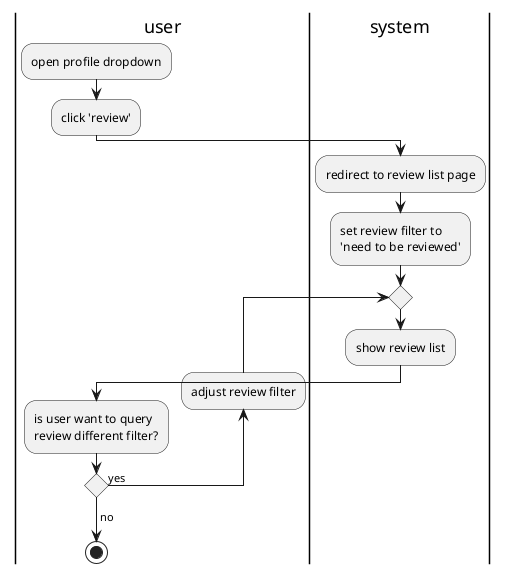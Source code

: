 @startuml view user review list

|user|
:open profile dropdown;
:click 'review';
|system|
:redirect to review list page;
:set review filter to\n'need to be reviewed';
repeat
:show review list;
|user|
:is user want to query\nreview different filter?;
backward:adjust review filter;
repeat while() is (yes)
-> no;
stop

@enduml